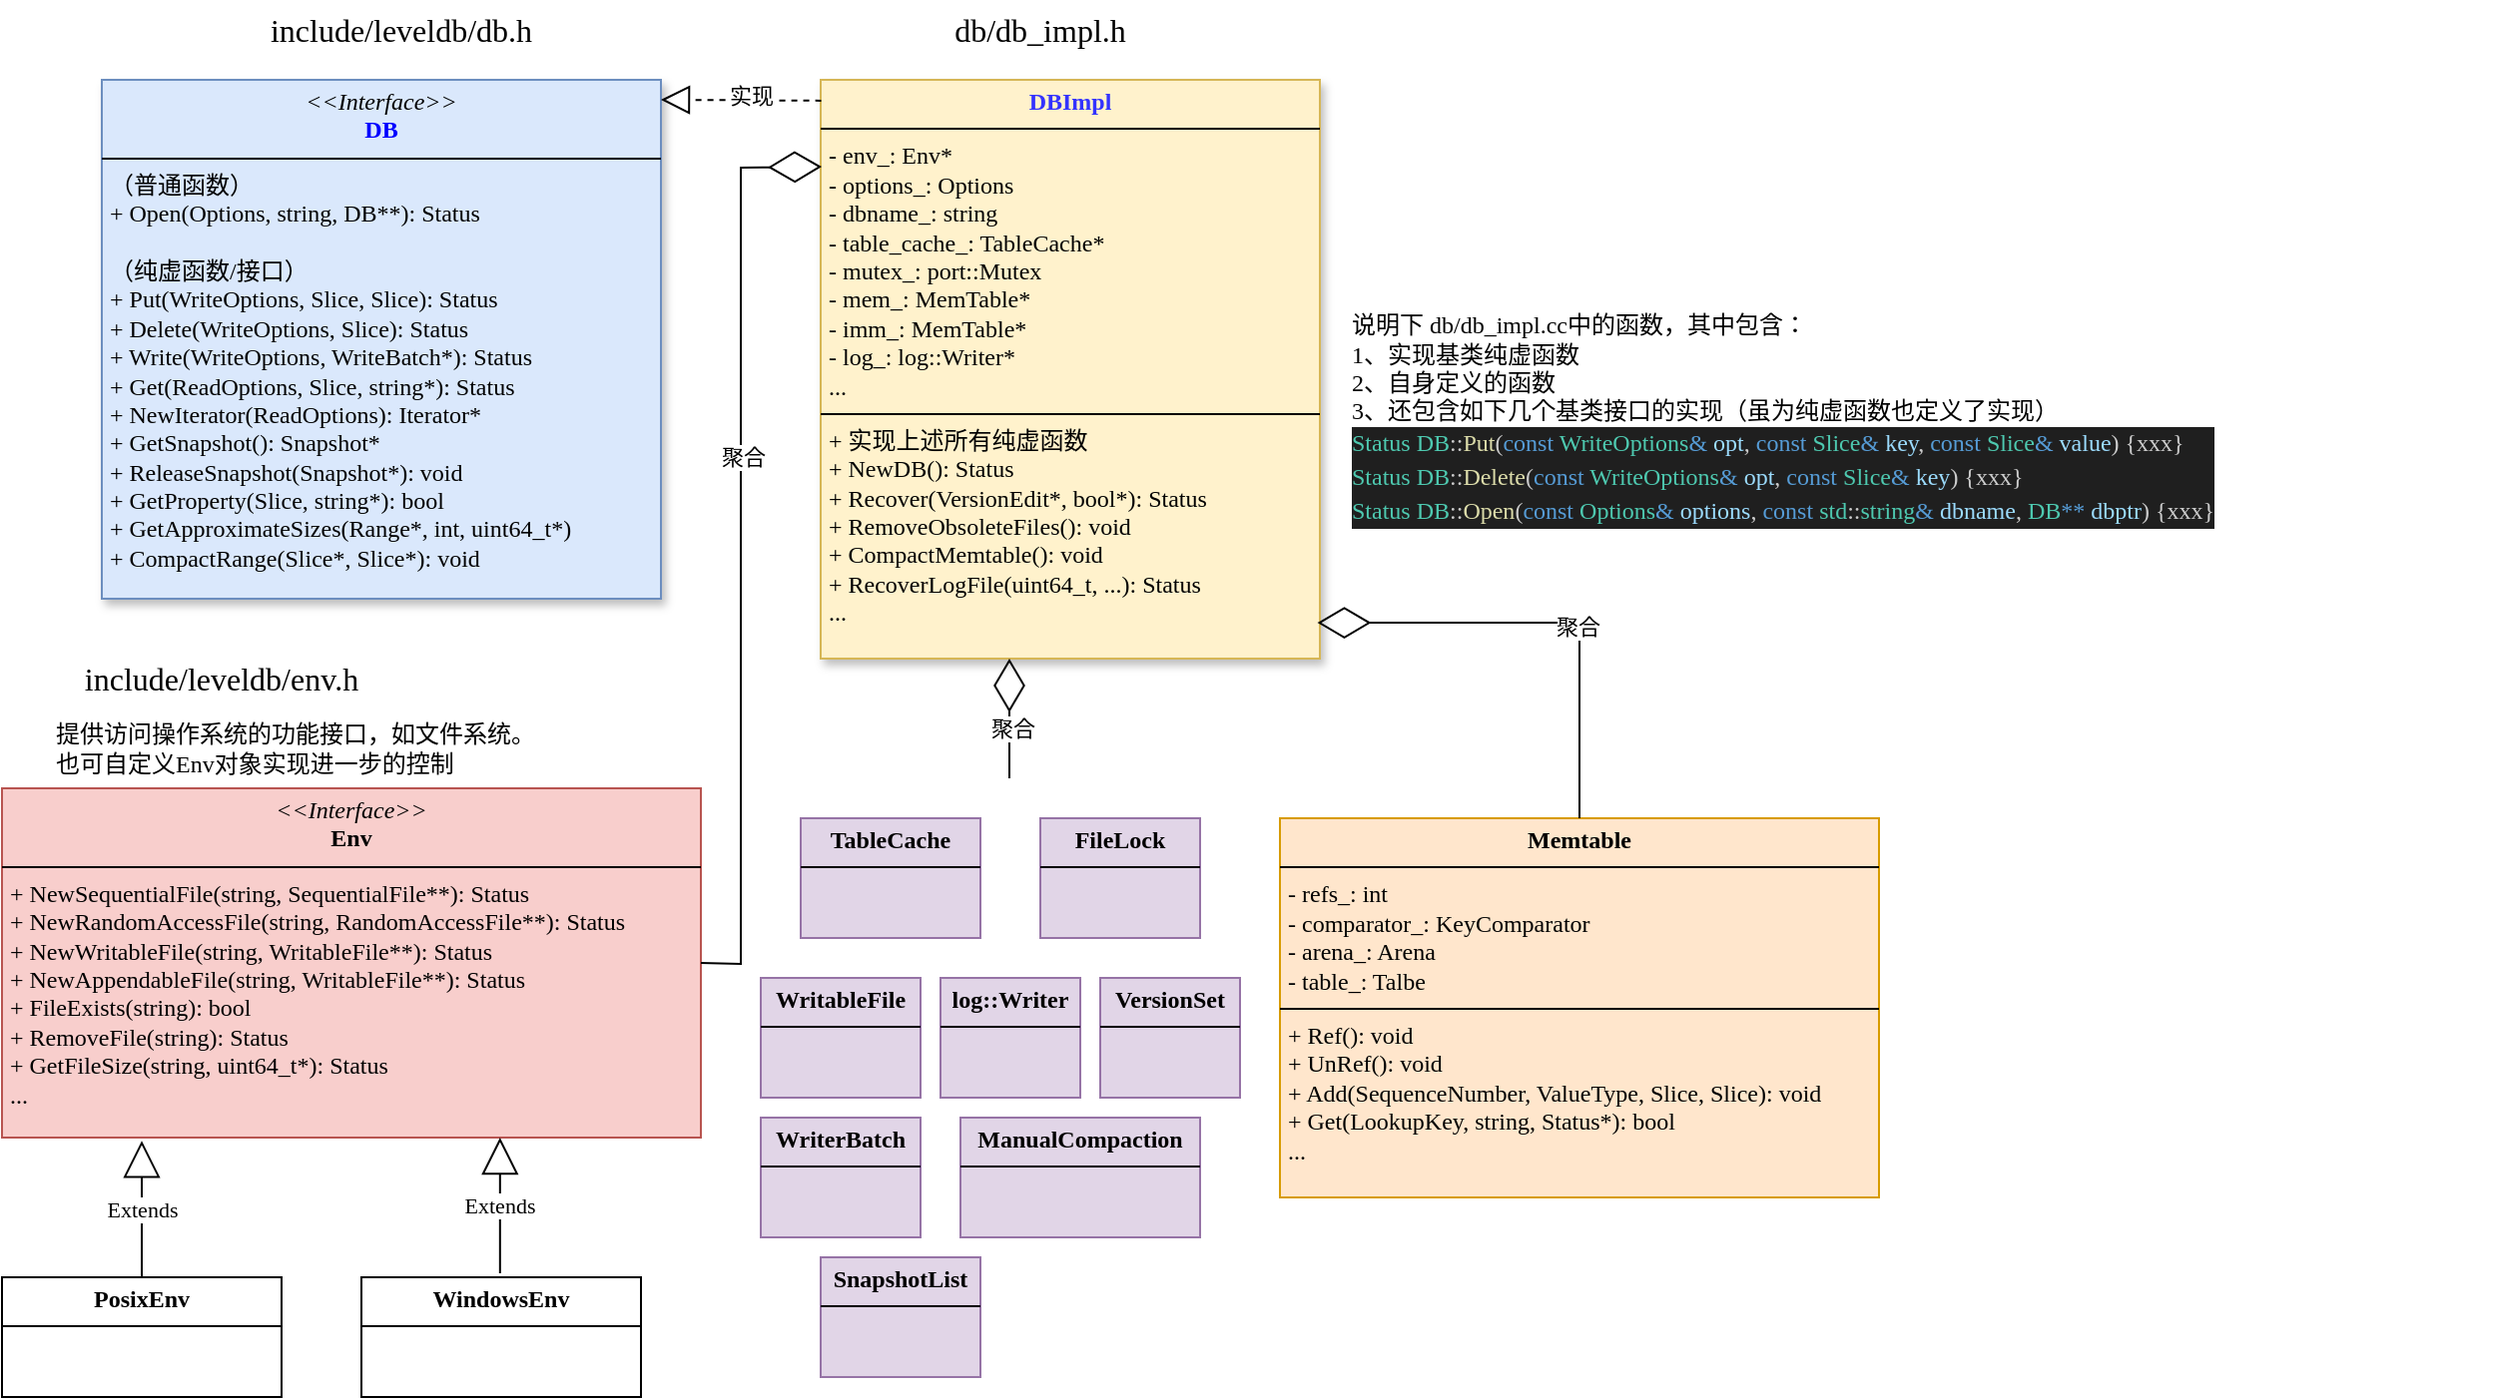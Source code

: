 <mxfile version="24.2.5" type="device">
  <diagram id="5ZruKXpPlvTqBJEBqCR5" name="第 1 页">
    <mxGraphModel dx="776" dy="388" grid="1" gridSize="10" guides="1" tooltips="1" connect="1" arrows="1" fold="1" page="1" pageScale="1" pageWidth="827" pageHeight="1169" math="0" shadow="0">
      <root>
        <mxCell id="0" />
        <mxCell id="1" parent="0" />
        <mxCell id="ZAFrgoKh-T77m-U7ydel-9" value="&lt;p style=&quot;margin: 4px 0px 0px; text-align: center; line-height: 120%;&quot;&gt;&lt;i&gt;&amp;lt;&amp;lt;Interface&amp;gt;&amp;gt;&lt;/i&gt;&lt;br&gt;&lt;b&gt;&lt;font color=&quot;#0000ff&quot;&gt;DB&lt;/font&gt;&lt;/b&gt;&lt;/p&gt;&lt;hr style=&quot;border-style: solid; line-height: 120%;&quot; size=&quot;1&quot;&gt;&lt;p style=&quot;margin: 0px 0px 0px 4px; line-height: 120%;&quot;&gt;&lt;/p&gt;&lt;p style=&quot;margin: 0px 0px 0px 4px; line-height: 120%;&quot;&gt;（普通函数）&lt;/p&gt;&lt;p style=&quot;margin: 0px 0px 0px 4px; line-height: 120%;&quot;&gt;+ Open(Options, string, DB**): Status&lt;br&gt;&lt;br&gt;&lt;/p&gt;&lt;p style=&quot;margin: 0px 0px 0px 4px; line-height: 120%;&quot;&gt;（纯虚函数/接口）&lt;/p&gt;&lt;p style=&quot;margin: 0px 0px 0px 4px; line-height: 120%;&quot;&gt;+ Put(WriteOptions, Slice, Slice): Status&lt;/p&gt;&lt;p style=&quot;margin: 0px 0px 0px 4px; line-height: 120%;&quot;&gt;+ Delete(WriteOptions, Slice): Status&lt;/p&gt;&lt;p style=&quot;margin: 0px 0px 0px 4px; line-height: 120%;&quot;&gt;+ Write(WriteOptions, WriteBatch*): Status&lt;/p&gt;&lt;p style=&quot;margin: 0px 0px 0px 4px; line-height: 120%;&quot;&gt;+ Get(ReadOptions, Slice, string*): Status&lt;/p&gt;&lt;p style=&quot;margin: 0px 0px 0px 4px; line-height: 120%;&quot;&gt;+ NewIterator(ReadOptions): Iterator*&lt;/p&gt;&lt;p style=&quot;margin: 0px 0px 0px 4px; line-height: 120%;&quot;&gt;+ GetSnapshot(): Snapshot*&lt;/p&gt;&lt;p style=&quot;margin: 0px 0px 0px 4px; line-height: 120%;&quot;&gt;+ ReleaseSnapshot(Snapshot*): void&lt;/p&gt;&lt;p style=&quot;margin: 0px 0px 0px 4px; line-height: 120%;&quot;&gt;+ GetProperty(Slice, string*): bool&lt;/p&gt;&lt;p style=&quot;margin: 0px 0px 0px 4px; line-height: 120%;&quot;&gt;+ GetApproximateSizes(Range*, int, uint64_t*)&lt;/p&gt;&lt;p style=&quot;margin: 0px 0px 0px 4px; line-height: 120%;&quot;&gt;+ CompactRange(Slice*, Slice*): void&lt;/p&gt;&lt;p style=&quot;margin: 0px 0px 0px 4px; line-height: 120%;&quot;&gt;&lt;br&gt;&lt;/p&gt;" style="verticalAlign=top;align=left;overflow=fill;html=1;hachureGap=4;fontFamily=Comic Sans MS;fillColor=#dae8fc;strokeColor=#6c8ebf;rounded=0;glass=0;shadow=1;labelBackgroundColor=none;labelBorderColor=none;whiteSpace=wrap;spacingTop=0;spacingBottom=0;" vertex="1" parent="1">
          <mxGeometry x="130" y="90" width="280" height="260" as="geometry" />
        </mxCell>
        <mxCell id="ZAFrgoKh-T77m-U7ydel-17" value="include/leveldb/db.h" style="text;strokeColor=none;align=center;fillColor=none;html=1;verticalAlign=middle;whiteSpace=wrap;rounded=0;fontSize=16;fontFamily=Comic Sans MS;" vertex="1" parent="1">
          <mxGeometry x="190" y="50" width="180" height="30" as="geometry" />
        </mxCell>
        <mxCell id="ZAFrgoKh-T77m-U7ydel-22" value="&lt;p style=&quot;margin:0px;margin-top:4px;text-align:center;&quot;&gt;&lt;b&gt;&lt;font color=&quot;#3333ff&quot;&gt;DBImpl&lt;/font&gt;&lt;/b&gt;&lt;/p&gt;&lt;hr style=&quot;border-style:solid;&quot; size=&quot;1&quot;&gt;&lt;p style=&quot;margin:0px;margin-left:4px;&quot;&gt;- env_: Env*&lt;/p&gt;&lt;p style=&quot;margin:0px;margin-left:4px;&quot;&gt;- options_: Options&lt;br&gt;&lt;/p&gt;&lt;p style=&quot;margin:0px;margin-left:4px;&quot;&gt;- dbname_: string&lt;/p&gt;&lt;p style=&quot;margin:0px;margin-left:4px;&quot;&gt;- table_cache_: TableCache*&lt;/p&gt;&lt;p style=&quot;margin:0px;margin-left:4px;&quot;&gt;- mutex_: port::Mutex&lt;/p&gt;&lt;p style=&quot;margin:0px;margin-left:4px;&quot;&gt;- mem_: MemTable*&lt;/p&gt;&lt;p style=&quot;margin:0px;margin-left:4px;&quot;&gt;- imm_: MemTable*&lt;/p&gt;&lt;p style=&quot;margin:0px;margin-left:4px;&quot;&gt;- log_: log::Writer*&lt;/p&gt;&lt;p style=&quot;margin:0px;margin-left:4px;&quot;&gt;...&lt;/p&gt;&lt;hr style=&quot;border-style:solid;&quot; size=&quot;1&quot;&gt;&lt;p style=&quot;margin:0px;margin-left:4px;&quot;&gt;+ 实现上述所有纯虚函数&lt;/p&gt;&lt;p style=&quot;margin:0px;margin-left:4px;&quot;&gt;+ NewDB(): Status&lt;/p&gt;&lt;p style=&quot;margin:0px;margin-left:4px;&quot;&gt;+ Recover(VersionEdit*, bool*): Status&lt;/p&gt;&lt;p style=&quot;margin:0px;margin-left:4px;&quot;&gt;+ RemoveObsoleteFiles(): void&lt;/p&gt;&lt;p style=&quot;margin:0px;margin-left:4px;&quot;&gt;+ CompactMemtable(): void&lt;/p&gt;&lt;p style=&quot;margin:0px;margin-left:4px;&quot;&gt;+ RecoverLogFile(uint64_t, ...): Status&lt;/p&gt;&lt;p style=&quot;margin:0px;margin-left:4px;&quot;&gt;...&lt;/p&gt;" style="verticalAlign=top;align=left;overflow=fill;html=1;whiteSpace=wrap;fontFamily=Comic Sans MS;fillColor=#fff2cc;strokeColor=#d6b656;shadow=1;gradientColor=none;" vertex="1" parent="1">
          <mxGeometry x="490" y="90" width="250" height="290" as="geometry" />
        </mxCell>
        <mxCell id="ZAFrgoKh-T77m-U7ydel-25" value="db/db_impl.h" style="text;strokeColor=none;align=center;fillColor=none;html=1;verticalAlign=middle;whiteSpace=wrap;rounded=0;fontSize=16;fontFamily=Comic Sans MS;" vertex="1" parent="1">
          <mxGeometry x="550" y="50" width="100" height="30" as="geometry" />
        </mxCell>
        <mxCell id="ZAFrgoKh-T77m-U7ydel-26" value="说明下 db/db_impl.cc中的函数，其中包含：&lt;div style=&quot;font-size: 12px;&quot;&gt;1、实现基类纯虚函数&lt;/div&gt;&lt;div style=&quot;font-size: 12px;&quot;&gt;2、自身定义的函数&lt;/div&gt;&lt;div style=&quot;font-size: 12px;&quot;&gt;3、还包含如下几个基类接口的实现（虽为纯虚函数也定义了实现）&lt;br style=&quot;font-size: 12px;&quot;&gt;&lt;div style=&quot;font-size: 12px;&quot;&gt;&lt;div style=&quot;color: rgb(204, 204, 204); background-color: rgb(31, 31, 31); font-size: 12px; line-height: 17px; white-space: pre;&quot;&gt;&lt;span style=&quot;color: rgb(78, 201, 176); font-size: 12px;&quot;&gt;Status&lt;/span&gt; &lt;span style=&quot;color: rgb(78, 201, 176); font-size: 12px;&quot;&gt;DB&lt;/span&gt;::&lt;span style=&quot;color: rgb(220, 220, 170); font-size: 12px;&quot;&gt;Put&lt;/span&gt;(&lt;span style=&quot;color: rgb(86, 156, 214); font-size: 12px;&quot;&gt;const&lt;/span&gt; &lt;span style=&quot;color: rgb(78, 201, 176); font-size: 12px;&quot;&gt;WriteOptions&lt;/span&gt;&lt;span style=&quot;color: rgb(86, 156, 214); font-size: 12px;&quot;&gt;&amp;amp;&lt;/span&gt; &lt;span style=&quot;color: rgb(156, 220, 254); font-size: 12px;&quot;&gt;opt&lt;/span&gt;, &lt;span style=&quot;color: rgb(86, 156, 214); font-size: 12px;&quot;&gt;const&lt;/span&gt; &lt;span style=&quot;color: rgb(78, 201, 176); font-size: 12px;&quot;&gt;Slice&lt;/span&gt;&lt;span style=&quot;color: rgb(86, 156, 214); font-size: 12px;&quot;&gt;&amp;amp;&lt;/span&gt; &lt;span style=&quot;color: rgb(156, 220, 254); font-size: 12px;&quot;&gt;key&lt;/span&gt;, &lt;span style=&quot;color: rgb(86, 156, 214); font-size: 12px;&quot;&gt;const&lt;/span&gt; &lt;span style=&quot;color: rgb(78, 201, 176); font-size: 12px;&quot;&gt;Slice&lt;/span&gt;&lt;span style=&quot;color: rgb(86, 156, 214); font-size: 12px;&quot;&gt;&amp;amp;&lt;/span&gt; &lt;span style=&quot;color: rgb(156, 220, 254); font-size: 12px;&quot;&gt;value&lt;/span&gt;) {xxx}&lt;/div&gt;&lt;/div&gt;&lt;div style=&quot;color: rgb(204, 204, 204); background-color: rgb(31, 31, 31); font-size: 12px; line-height: 17px; white-space: pre;&quot;&gt;&lt;div style=&quot;line-height: 17px; font-size: 12px;&quot;&gt;&lt;span style=&quot;color: rgb(78, 201, 176); font-size: 12px;&quot;&gt;Status&lt;/span&gt; &lt;span style=&quot;color: rgb(78, 201, 176); font-size: 12px;&quot;&gt;DB&lt;/span&gt;::&lt;span style=&quot;color: rgb(220, 220, 170); font-size: 12px;&quot;&gt;Delete&lt;/span&gt;(&lt;span style=&quot;color: rgb(86, 156, 214); font-size: 12px;&quot;&gt;const&lt;/span&gt; &lt;span style=&quot;color: rgb(78, 201, 176); font-size: 12px;&quot;&gt;WriteOptions&lt;/span&gt;&lt;span style=&quot;color: rgb(86, 156, 214); font-size: 12px;&quot;&gt;&amp;amp;&lt;/span&gt; &lt;span style=&quot;color: rgb(156, 220, 254); font-size: 12px;&quot;&gt;opt&lt;/span&gt;, &lt;span style=&quot;color: rgb(86, 156, 214); font-size: 12px;&quot;&gt;const&lt;/span&gt; &lt;span style=&quot;color: rgb(78, 201, 176); font-size: 12px;&quot;&gt;Slice&lt;/span&gt;&lt;span style=&quot;color: rgb(86, 156, 214); font-size: 12px;&quot;&gt;&amp;amp;&lt;/span&gt; &lt;span style=&quot;color: rgb(156, 220, 254); font-size: 12px;&quot;&gt;key&lt;/span&gt;) {xxx}&lt;/div&gt;&lt;div style=&quot;line-height: 17px; font-size: 12px;&quot;&gt;&lt;div style=&quot;line-height: 17px; font-size: 12px;&quot;&gt;&lt;div style=&quot;line-height: 17px; font-size: 12px;&quot;&gt;&lt;span style=&quot;color: rgb(78, 201, 176); font-size: 12px;&quot;&gt;Status&lt;/span&gt; &lt;span style=&quot;color: rgb(78, 201, 176); font-size: 12px;&quot;&gt;DB&lt;/span&gt;::&lt;span style=&quot;color: rgb(220, 220, 170); font-size: 12px;&quot;&gt;Open&lt;/span&gt;(&lt;span style=&quot;color: rgb(86, 156, 214); font-size: 12px;&quot;&gt;const&lt;/span&gt; &lt;span style=&quot;color: rgb(78, 201, 176); font-size: 12px;&quot;&gt;Options&lt;/span&gt;&lt;span style=&quot;color: rgb(86, 156, 214); font-size: 12px;&quot;&gt;&amp;amp;&lt;/span&gt; &lt;span style=&quot;color: rgb(156, 220, 254); font-size: 12px;&quot;&gt;options&lt;/span&gt;, &lt;span style=&quot;color: rgb(86, 156, 214); font-size: 12px;&quot;&gt;const&lt;/span&gt; &lt;span style=&quot;color: rgb(78, 201, 176); font-size: 12px;&quot;&gt;std&lt;/span&gt;::&lt;span style=&quot;color: rgb(78, 201, 176); font-size: 12px;&quot;&gt;string&lt;/span&gt;&lt;span style=&quot;color: rgb(86, 156, 214); font-size: 12px;&quot;&gt;&amp;amp;&lt;/span&gt; &lt;span style=&quot;color: rgb(156, 220, 254); font-size: 12px;&quot;&gt;dbname&lt;/span&gt;, &lt;span style=&quot;color: rgb(78, 201, 176); font-size: 12px;&quot;&gt;DB&lt;/span&gt;&lt;span style=&quot;color: rgb(86, 156, 214); font-size: 12px;&quot;&gt;**&lt;/span&gt; &lt;span style=&quot;color: rgb(156, 220, 254); font-size: 12px;&quot;&gt;dbptr&lt;/span&gt;) {xxx}&lt;/div&gt;&lt;/div&gt;&lt;/div&gt;&lt;/div&gt;&lt;/div&gt;" style="text;strokeColor=none;align=left;fillColor=none;html=1;verticalAlign=middle;whiteSpace=wrap;rounded=0;fontSize=12;fontFamily=Comic Sans MS;" vertex="1" parent="1">
          <mxGeometry x="754" y="170" width="576" height="180" as="geometry" />
        </mxCell>
        <mxCell id="ZAFrgoKh-T77m-U7ydel-28" value="" style="endArrow=block;dashed=1;endFill=0;endSize=12;html=1;rounded=0;fontSize=12;curved=1;exitX=0.001;exitY=0.036;exitDx=0;exitDy=0;exitPerimeter=0;fontFamily=Comic Sans MS;" edge="1" parent="1" source="ZAFrgoKh-T77m-U7ydel-22">
          <mxGeometry width="160" relative="1" as="geometry">
            <mxPoint x="490" y="220" as="sourcePoint" />
            <mxPoint x="410" y="100" as="targetPoint" />
          </mxGeometry>
        </mxCell>
        <mxCell id="ZAFrgoKh-T77m-U7ydel-55" value="实现" style="edgeLabel;html=1;align=center;verticalAlign=middle;resizable=0;points=[];fontFamily=Comic Sans MS;" vertex="1" connectable="0" parent="ZAFrgoKh-T77m-U7ydel-28">
          <mxGeometry x="-0.098" y="-2" relative="1" as="geometry">
            <mxPoint as="offset" />
          </mxGeometry>
        </mxCell>
        <mxCell id="ZAFrgoKh-T77m-U7ydel-30" value="提供访问操作系统的功能接口，如文件系统。&lt;div style=&quot;font-size: 12px;&quot;&gt;也可自定义Env对象实现进一步的控制&lt;/div&gt;" style="text;strokeColor=none;align=left;fillColor=none;html=1;verticalAlign=middle;whiteSpace=wrap;rounded=0;fontSize=12;fontFamily=Comic Sans MS;" vertex="1" parent="1">
          <mxGeometry x="105" y="405" width="330" height="40" as="geometry" />
        </mxCell>
        <mxCell id="ZAFrgoKh-T77m-U7ydel-31" value="&lt;p style=&quot;margin:0px;margin-top:4px;text-align:center;&quot;&gt;&lt;i&gt;&amp;lt;&amp;lt;Interface&amp;gt;&amp;gt;&lt;/i&gt;&lt;br&gt;&lt;b&gt;Env&lt;/b&gt;&lt;/p&gt;&lt;hr style=&quot;border-style:solid;&quot; size=&quot;1&quot;&gt;&lt;p style=&quot;margin:0px;margin-left:4px;&quot;&gt;&lt;span style=&quot;background-color: initial;&quot;&gt;+&amp;nbsp;&lt;/span&gt;&lt;span style=&quot;background-color: initial;&quot;&gt;NewSequentialFile&lt;/span&gt;&lt;span style=&quot;background-color: initial;&quot;&gt;(string, SequentialFile**): Status&lt;/span&gt;&lt;/p&gt;&lt;p style=&quot;margin:0px;margin-left:4px;&quot;&gt;+ NewRandomAccessFile(string, RandomAccessFile**): Status&lt;/p&gt;&lt;p style=&quot;margin:0px;margin-left:4px;&quot;&gt;+ NewWritableFile(string, WritableFile**): Status&lt;/p&gt;&lt;p style=&quot;margin:0px;margin-left:4px;&quot;&gt;+ NewAppendableFile&lt;span style=&quot;background-color: initial;&quot;&gt;(string, WritableFile**): Status&lt;/span&gt;&lt;/p&gt;&lt;p style=&quot;margin:0px;margin-left:4px;&quot;&gt;+ FileExists(string): bool&lt;/p&gt;&lt;p style=&quot;margin:0px;margin-left:4px;&quot;&gt;+ RemoveFile(string): Status&lt;/p&gt;&lt;p style=&quot;margin:0px;margin-left:4px;&quot;&gt;+ GetFileSize(string, uint64_t*): Status&lt;/p&gt;&lt;p style=&quot;margin:0px;margin-left:4px;&quot;&gt;...&lt;/p&gt;&lt;p style=&quot;margin:0px;margin-left:4px;&quot;&gt;&lt;br&gt;&lt;/p&gt;" style="verticalAlign=top;align=left;overflow=fill;html=1;whiteSpace=wrap;fillColor=#f8cecc;strokeColor=#b85450;fontFamily=Comic Sans MS;" vertex="1" parent="1">
          <mxGeometry x="80" y="445" width="350" height="175" as="geometry" />
        </mxCell>
        <mxCell id="ZAFrgoKh-T77m-U7ydel-43" value="&lt;p style=&quot;margin:0px;margin-top:4px;text-align:center;&quot;&gt;&lt;b&gt;PosixEnv&lt;/b&gt;&lt;/p&gt;&lt;hr size=&quot;1&quot; style=&quot;border-style:solid;&quot;&gt;&lt;div style=&quot;height:2px;&quot;&gt;&lt;/div&gt;" style="verticalAlign=top;align=left;overflow=fill;html=1;whiteSpace=wrap;fontFamily=Comic Sans MS;" vertex="1" parent="1">
          <mxGeometry x="80" y="690" width="140" height="60" as="geometry" />
        </mxCell>
        <mxCell id="ZAFrgoKh-T77m-U7ydel-44" value="&lt;p style=&quot;margin:0px;margin-top:4px;text-align:center;&quot;&gt;&lt;b&gt;WindowsEnv&lt;/b&gt;&lt;br&gt;&lt;/p&gt;&lt;hr size=&quot;1&quot; style=&quot;border-style:solid;&quot;&gt;&lt;div style=&quot;height:2px;&quot;&gt;&lt;/div&gt;" style="verticalAlign=top;align=left;overflow=fill;html=1;whiteSpace=wrap;fontFamily=Comic Sans MS;" vertex="1" parent="1">
          <mxGeometry x="260" y="690" width="140" height="60" as="geometry" />
        </mxCell>
        <mxCell id="ZAFrgoKh-T77m-U7ydel-45" value="Extends" style="endArrow=block;endSize=16;endFill=0;html=1;rounded=0;exitX=0.5;exitY=0;exitDx=0;exitDy=0;entryX=0.2;entryY=1.009;entryDx=0;entryDy=0;entryPerimeter=0;fontFamily=Comic Sans MS;" edge="1" parent="1" source="ZAFrgoKh-T77m-U7ydel-43" target="ZAFrgoKh-T77m-U7ydel-31">
          <mxGeometry width="160" relative="1" as="geometry">
            <mxPoint x="340" y="670" as="sourcePoint" />
            <mxPoint x="500" y="670" as="targetPoint" />
          </mxGeometry>
        </mxCell>
        <mxCell id="ZAFrgoKh-T77m-U7ydel-47" value="Extends" style="endArrow=block;endSize=16;endFill=0;html=1;rounded=0;exitX=0.5;exitY=0;exitDx=0;exitDy=0;entryX=0.2;entryY=1.009;entryDx=0;entryDy=0;entryPerimeter=0;fontFamily=Comic Sans MS;" edge="1" parent="1">
          <mxGeometry width="160" relative="1" as="geometry">
            <mxPoint x="329.41" y="688" as="sourcePoint" />
            <mxPoint x="329.41" y="620" as="targetPoint" />
          </mxGeometry>
        </mxCell>
        <mxCell id="ZAFrgoKh-T77m-U7ydel-53" value="" style="endArrow=diamondThin;endFill=0;endSize=24;html=1;rounded=0;exitX=1;exitY=0.5;exitDx=0;exitDy=0;entryX=0.002;entryY=0.15;entryDx=0;entryDy=0;entryPerimeter=0;fontFamily=Comic Sans MS;" edge="1" parent="1" source="ZAFrgoKh-T77m-U7ydel-31" target="ZAFrgoKh-T77m-U7ydel-22">
          <mxGeometry width="160" relative="1" as="geometry">
            <mxPoint x="350" y="360" as="sourcePoint" />
            <mxPoint x="480" y="170" as="targetPoint" />
            <Array as="points">
              <mxPoint x="450" y="533" />
              <mxPoint x="450" y="134" />
            </Array>
          </mxGeometry>
        </mxCell>
        <mxCell id="ZAFrgoKh-T77m-U7ydel-54" value="聚合" style="edgeLabel;html=1;align=center;verticalAlign=middle;resizable=0;points=[];fontFamily=Comic Sans MS;" vertex="1" connectable="0" parent="ZAFrgoKh-T77m-U7ydel-53">
          <mxGeometry x="0.195" y="-1" relative="1" as="geometry">
            <mxPoint as="offset" />
          </mxGeometry>
        </mxCell>
        <mxCell id="ZAFrgoKh-T77m-U7ydel-57" value="include/leveldb/env.h" style="text;strokeColor=none;align=center;fillColor=none;html=1;verticalAlign=middle;whiteSpace=wrap;rounded=0;fontSize=16;fontFamily=Comic Sans MS;" vertex="1" parent="1">
          <mxGeometry x="100" y="375" width="180" height="30" as="geometry" />
        </mxCell>
        <mxCell id="ZAFrgoKh-T77m-U7ydel-58" value="&lt;p style=&quot;margin:0px;margin-top:4px;text-align:center;&quot;&gt;&lt;span style=&quot;text-align: left;&quot;&gt;&lt;b&gt;TableCache&lt;/b&gt;&lt;/span&gt;&lt;br&gt;&lt;/p&gt;&lt;hr style=&quot;border-style:solid;&quot; size=&quot;1&quot;&gt;&lt;div style=&quot;height:2px;&quot;&gt;&lt;/div&gt;" style="verticalAlign=top;align=left;overflow=fill;html=1;whiteSpace=wrap;fillColor=#e1d5e7;strokeColor=#9673a6;fontFamily=Comic Sans MS;" vertex="1" parent="1">
          <mxGeometry x="480" y="460" width="90" height="60" as="geometry" />
        </mxCell>
        <mxCell id="ZAFrgoKh-T77m-U7ydel-60" value="&lt;p style=&quot;margin: 4px 0px 0px; text-align: center;&quot;&gt;&lt;span style=&quot;text-align: left;&quot;&gt;&lt;b&gt;Memtable&lt;/b&gt;&lt;/span&gt;&lt;/p&gt;&lt;hr style=&quot;border-style:solid;&quot; size=&quot;1&quot;&gt;&lt;p style=&quot;margin:0px;margin-left:4px;&quot;&gt;- refs_: int&lt;/p&gt;&lt;p style=&quot;margin:0px;margin-left:4px;&quot;&gt;- comparator_: KeyComparator&lt;/p&gt;&lt;p style=&quot;margin:0px;margin-left:4px;&quot;&gt;- arena_: Arena&lt;/p&gt;&lt;p style=&quot;margin:0px;margin-left:4px;&quot;&gt;- table_: Talbe&lt;/p&gt;&lt;hr style=&quot;border-style:solid;&quot; size=&quot;1&quot;&gt;&lt;p style=&quot;margin:0px;margin-left:4px;&quot;&gt;+ Ref(): void&lt;/p&gt;&lt;p style=&quot;margin:0px;margin-left:4px;&quot;&gt;+ UnRef(): void&lt;/p&gt;&lt;p style=&quot;margin:0px;margin-left:4px;&quot;&gt;+ Add(SequenceNumber, ValueType, Slice, Slice): void&lt;/p&gt;&lt;p style=&quot;margin:0px;margin-left:4px;&quot;&gt;+ Get(LookupKey, string, Status*): bool&lt;/p&gt;&lt;p style=&quot;margin:0px;margin-left:4px;&quot;&gt;...&lt;/p&gt;" style="verticalAlign=top;align=left;overflow=fill;html=1;whiteSpace=wrap;fillColor=#ffe6cc;strokeColor=#d79b00;fontFamily=Comic Sans MS;" vertex="1" parent="1">
          <mxGeometry x="720" y="460" width="300" height="190" as="geometry" />
        </mxCell>
        <mxCell id="ZAFrgoKh-T77m-U7ydel-61" value="" style="endArrow=diamondThin;endFill=0;endSize=24;html=1;rounded=0;fontFamily=Comic Sans MS;" edge="1" parent="1">
          <mxGeometry width="160" relative="1" as="geometry">
            <mxPoint x="584.5" y="440" as="sourcePoint" />
            <mxPoint x="584.5" y="380" as="targetPoint" />
          </mxGeometry>
        </mxCell>
        <mxCell id="ZAFrgoKh-T77m-U7ydel-64" value="聚合" style="edgeLabel;html=1;align=center;verticalAlign=middle;resizable=0;points=[];fontFamily=Comic Sans MS;" vertex="1" connectable="0" parent="ZAFrgoKh-T77m-U7ydel-61">
          <mxGeometry x="-0.186" y="-1" relative="1" as="geometry">
            <mxPoint y="-1" as="offset" />
          </mxGeometry>
        </mxCell>
        <mxCell id="ZAFrgoKh-T77m-U7ydel-62" value="" style="endArrow=diamondThin;endFill=0;endSize=24;html=1;rounded=0;entryX=0.995;entryY=0.938;entryDx=0;entryDy=0;entryPerimeter=0;exitX=0.5;exitY=0;exitDx=0;exitDy=0;fontFamily=Comic Sans MS;" edge="1" parent="1" source="ZAFrgoKh-T77m-U7ydel-60" target="ZAFrgoKh-T77m-U7ydel-22">
          <mxGeometry width="160" relative="1" as="geometry">
            <mxPoint x="710" y="460" as="sourcePoint" />
            <mxPoint x="710" y="380" as="targetPoint" />
            <Array as="points">
              <mxPoint x="870" y="362" />
            </Array>
          </mxGeometry>
        </mxCell>
        <mxCell id="ZAFrgoKh-T77m-U7ydel-63" value="聚合" style="edgeLabel;html=1;align=center;verticalAlign=middle;resizable=0;points=[];fontFamily=Comic Sans MS;" vertex="1" connectable="0" parent="ZAFrgoKh-T77m-U7ydel-62">
          <mxGeometry x="-0.172" y="1" relative="1" as="geometry">
            <mxPoint y="-1" as="offset" />
          </mxGeometry>
        </mxCell>
        <mxCell id="ZAFrgoKh-T77m-U7ydel-65" value="&lt;p style=&quot;margin:0px;margin-top:4px;text-align:center;&quot;&gt;&lt;b&gt;FileLock&lt;/b&gt;&lt;/p&gt;&lt;hr style=&quot;border-style:solid;&quot; size=&quot;1&quot;&gt;&lt;div style=&quot;height:2px;&quot;&gt;&lt;/div&gt;" style="verticalAlign=top;align=left;overflow=fill;html=1;whiteSpace=wrap;fillColor=#e1d5e7;strokeColor=#9673a6;fontFamily=Comic Sans MS;" vertex="1" parent="1">
          <mxGeometry x="600" y="460" width="80" height="60" as="geometry" />
        </mxCell>
        <mxCell id="ZAFrgoKh-T77m-U7ydel-66" value="&lt;p style=&quot;margin:0px;margin-top:4px;text-align:center;&quot;&gt;&lt;b&gt;WritableFile&lt;/b&gt;&lt;br&gt;&lt;/p&gt;&lt;hr style=&quot;border-style:solid;&quot; size=&quot;1&quot;&gt;&lt;div style=&quot;height:2px;&quot;&gt;&lt;/div&gt;" style="verticalAlign=top;align=left;overflow=fill;html=1;whiteSpace=wrap;fillColor=#e1d5e7;strokeColor=#9673a6;fontFamily=Comic Sans MS;" vertex="1" parent="1">
          <mxGeometry x="460" y="540" width="80" height="60" as="geometry" />
        </mxCell>
        <mxCell id="ZAFrgoKh-T77m-U7ydel-67" value="&lt;p style=&quot;margin:0px;margin-top:4px;text-align:center;&quot;&gt;&lt;b&gt;SnapshotList&lt;/b&gt;&lt;/p&gt;&lt;hr style=&quot;border-style:solid;&quot; size=&quot;1&quot;&gt;&lt;div style=&quot;height:2px;&quot;&gt;&lt;/div&gt;" style="verticalAlign=top;align=left;overflow=fill;html=1;whiteSpace=wrap;fillColor=#e1d5e7;strokeColor=#9673a6;fontFamily=Comic Sans MS;" vertex="1" parent="1">
          <mxGeometry x="490" y="680" width="80" height="60" as="geometry" />
        </mxCell>
        <mxCell id="ZAFrgoKh-T77m-U7ydel-68" value="&lt;p style=&quot;margin:0px;margin-top:4px;text-align:center;&quot;&gt;&lt;b&gt;log::Writer&lt;/b&gt;&lt;br&gt;&lt;/p&gt;&lt;hr style=&quot;border-style:solid;&quot; size=&quot;1&quot;&gt;&lt;div style=&quot;height:2px;&quot;&gt;&lt;/div&gt;" style="verticalAlign=top;align=left;overflow=fill;html=1;whiteSpace=wrap;fillColor=#e1d5e7;strokeColor=#9673a6;fontFamily=Comic Sans MS;" vertex="1" parent="1">
          <mxGeometry x="550" y="540" width="70" height="60" as="geometry" />
        </mxCell>
        <mxCell id="ZAFrgoKh-T77m-U7ydel-69" value="&lt;p style=&quot;margin:0px;margin-top:4px;text-align:center;&quot;&gt;&lt;b&gt;WriterBatch&lt;/b&gt;&lt;br&gt;&lt;/p&gt;&lt;hr style=&quot;border-style:solid;&quot; size=&quot;1&quot;&gt;&lt;div style=&quot;height:2px;&quot;&gt;&lt;/div&gt;" style="verticalAlign=top;align=left;overflow=fill;html=1;whiteSpace=wrap;fillColor=#e1d5e7;strokeColor=#9673a6;fontFamily=Comic Sans MS;" vertex="1" parent="1">
          <mxGeometry x="460" y="610" width="80" height="60" as="geometry" />
        </mxCell>
        <mxCell id="ZAFrgoKh-T77m-U7ydel-70" value="&lt;p style=&quot;margin:0px;margin-top:4px;text-align:center;&quot;&gt;&lt;b&gt;ManualCompaction&lt;/b&gt;&lt;br&gt;&lt;/p&gt;&lt;hr style=&quot;border-style:solid;&quot; size=&quot;1&quot;&gt;&lt;div style=&quot;height:2px;&quot;&gt;&lt;/div&gt;" style="verticalAlign=top;align=left;overflow=fill;html=1;whiteSpace=wrap;fillColor=#e1d5e7;strokeColor=#9673a6;fontFamily=Comic Sans MS;" vertex="1" parent="1">
          <mxGeometry x="560" y="610" width="120" height="60" as="geometry" />
        </mxCell>
        <mxCell id="ZAFrgoKh-T77m-U7ydel-71" value="&lt;p style=&quot;margin:0px;margin-top:4px;text-align:center;&quot;&gt;&lt;b&gt;VersionSet&lt;/b&gt;&lt;/p&gt;&lt;hr style=&quot;border-style:solid;&quot; size=&quot;1&quot;&gt;&lt;div style=&quot;height:2px;&quot;&gt;&lt;/div&gt;" style="verticalAlign=top;align=left;overflow=fill;html=1;whiteSpace=wrap;fillColor=#e1d5e7;strokeColor=#9673a6;fontFamily=Comic Sans MS;" vertex="1" parent="1">
          <mxGeometry x="630" y="540" width="70" height="60" as="geometry" />
        </mxCell>
      </root>
    </mxGraphModel>
  </diagram>
</mxfile>
